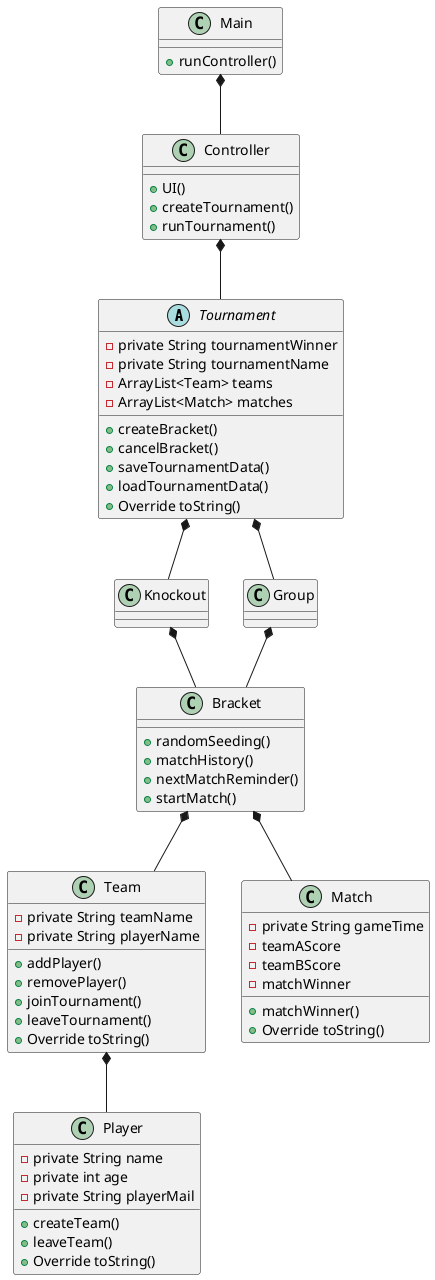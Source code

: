 @startuml
Abstract Tournament
class Controller
class Team
class Match
class Bracket
class Player
class Main
class Knockout
class Group


Main *-- Controller
Controller *-- Tournament
Tournament *-- Knockout
Tournament *-- Group
Knockout *-- Bracket
Group *-- Bracket
Bracket *-- Team
Bracket *-- Match
Team *-- Player

Main : + runController()

Controller : + UI()
Controller : + createTournament()
Controller : + runTournament()

Tournament : - private String tournamentWinner
Tournament : - private String tournamentName
Tournament : + createBracket()
Tournament : + cancelBracket()
Tournament : - ArrayList<Team> teams
Tournament : - ArrayList<Match> matches
Tournament : + saveTournamentData()
Tournament : + loadTournamentData()
Tournament : + Override toString()

Bracket : + randomSeeding()
Bracket : + matchHistory()
Bracket : + nextMatchReminder()
Bracket : + startMatch()


Team : - private String teamName
Team : - private String playerName
Team : + addPlayer()
Team : + removePlayer()
Team : + joinTournament()
Team : + leaveTournament()
Team : + Override toString()

Match : - private String gameTime
Match : + matchWinner()
Match : + Override toString()
Match : - teamAScore
Match : - teamBScore
Match : - matchWinner


Player : - private String name
Player : - private int age
Player : + createTeam()
Player : + leaveTeam()
Player : - private String playerMail
Player : + Override toString()




@enduml